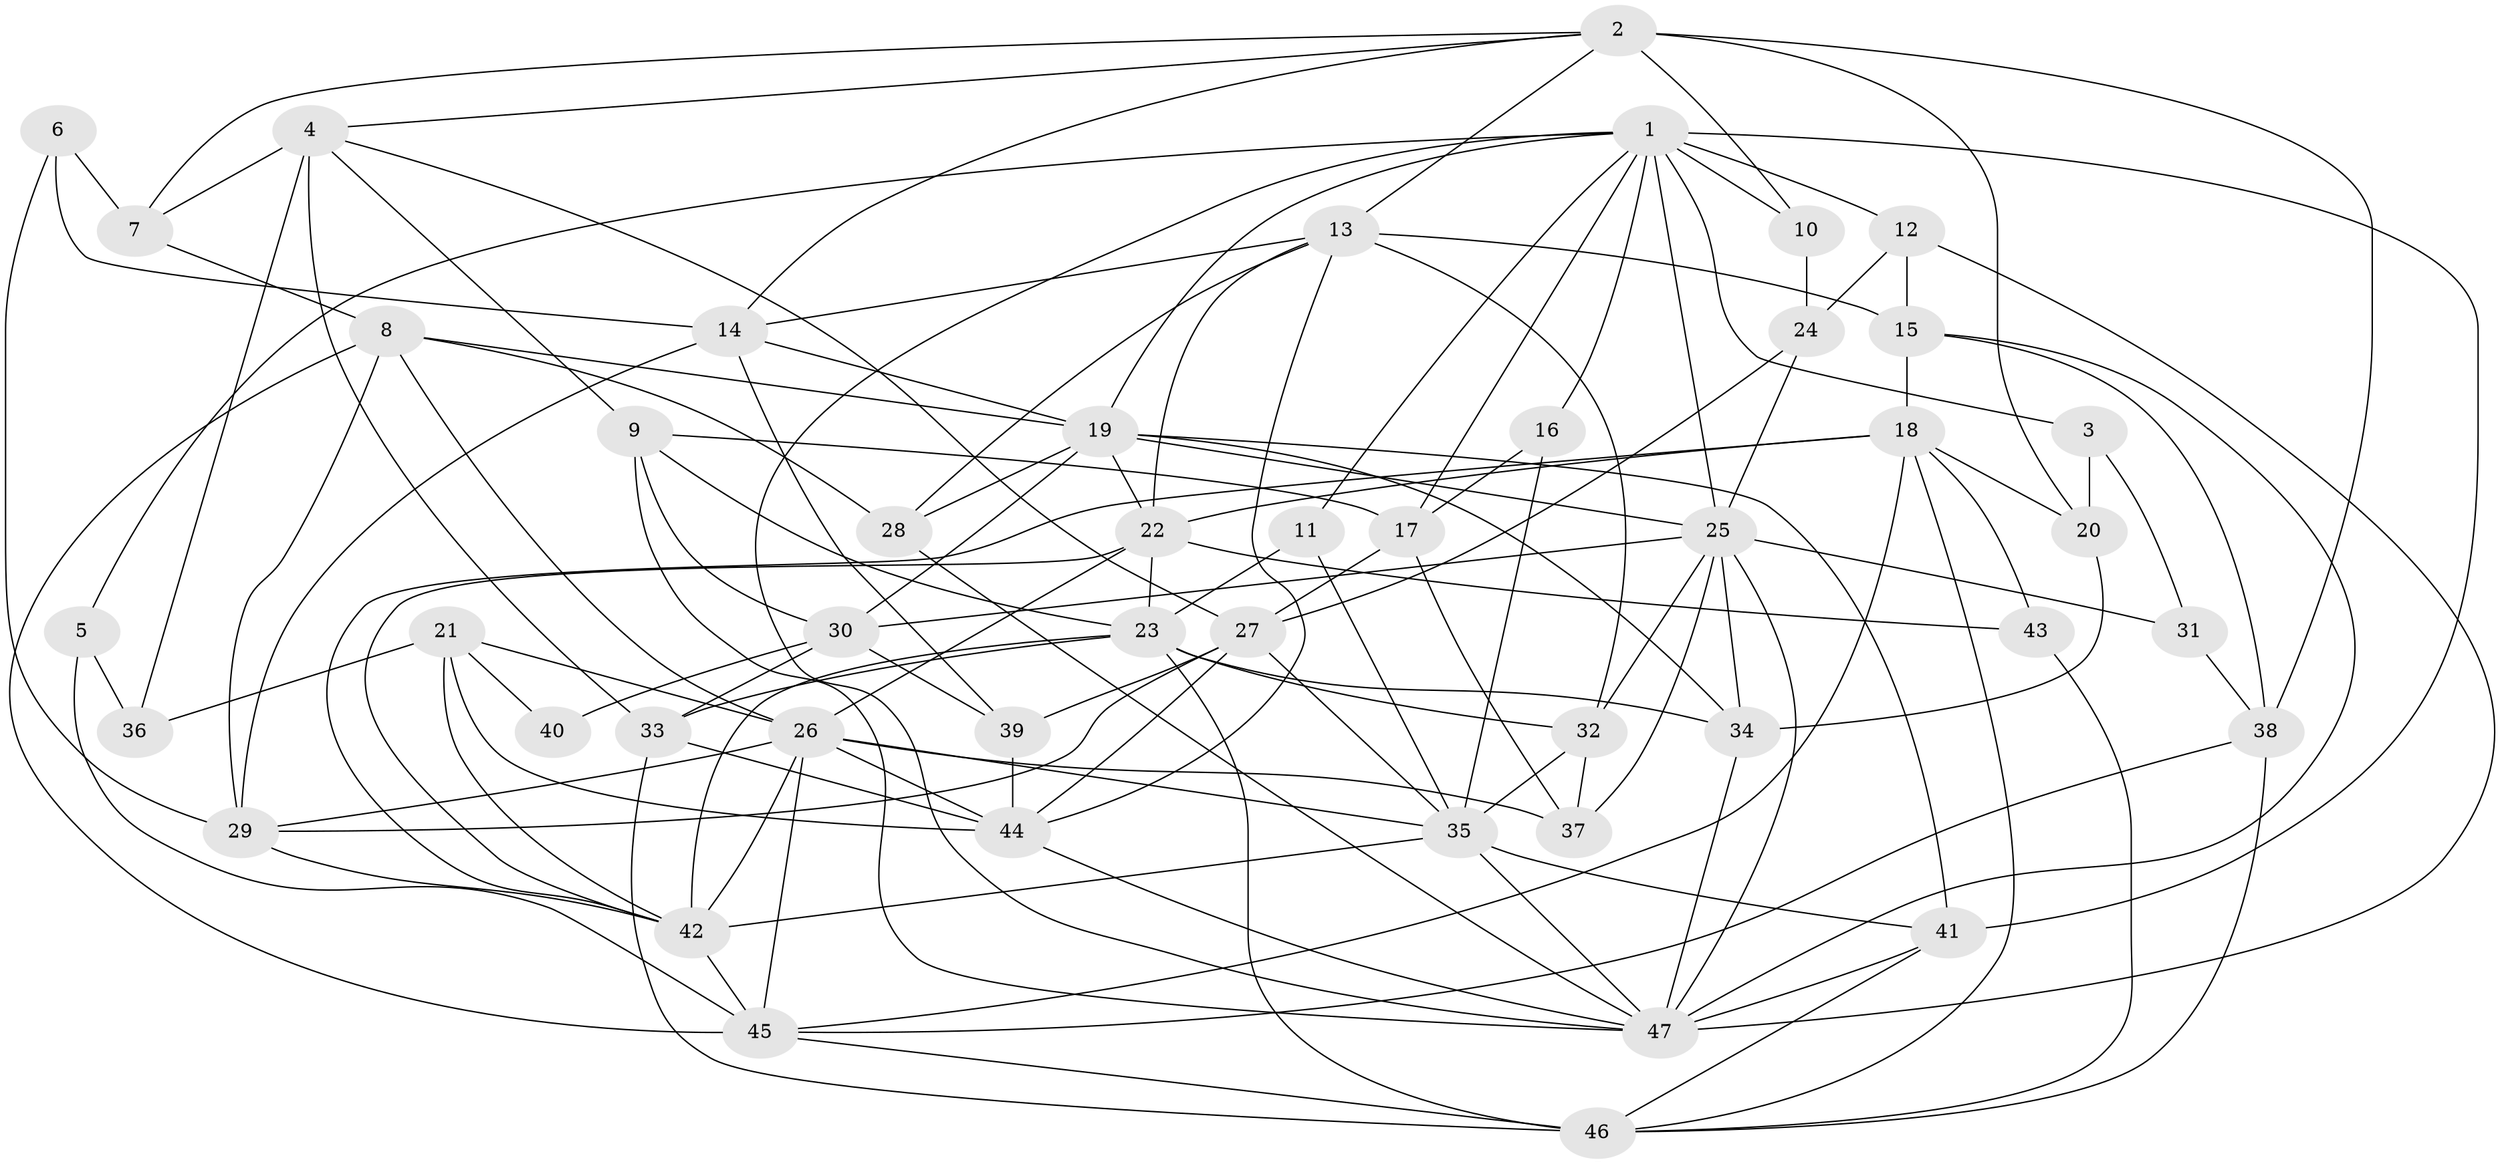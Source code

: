 // original degree distribution, {6: 0.08602150537634409, 4: 0.21505376344086022, 3: 0.3225806451612903, 5: 0.17204301075268819, 7: 0.06451612903225806, 8: 0.010752688172043012, 2: 0.12903225806451613}
// Generated by graph-tools (version 1.1) at 2025/02/03/09/25 03:02:13]
// undirected, 47 vertices, 130 edges
graph export_dot {
graph [start="1"]
  node [color=gray90,style=filled];
  1;
  2;
  3;
  4;
  5;
  6;
  7;
  8;
  9;
  10;
  11;
  12;
  13;
  14;
  15;
  16;
  17;
  18;
  19;
  20;
  21;
  22;
  23;
  24;
  25;
  26;
  27;
  28;
  29;
  30;
  31;
  32;
  33;
  34;
  35;
  36;
  37;
  38;
  39;
  40;
  41;
  42;
  43;
  44;
  45;
  46;
  47;
  1 -- 3 [weight=1.0];
  1 -- 5 [weight=1.0];
  1 -- 10 [weight=1.0];
  1 -- 11 [weight=1.0];
  1 -- 12 [weight=1.0];
  1 -- 16 [weight=1.0];
  1 -- 17 [weight=1.0];
  1 -- 19 [weight=1.0];
  1 -- 25 [weight=2.0];
  1 -- 41 [weight=1.0];
  1 -- 47 [weight=1.0];
  2 -- 4 [weight=1.0];
  2 -- 7 [weight=1.0];
  2 -- 10 [weight=1.0];
  2 -- 13 [weight=1.0];
  2 -- 14 [weight=1.0];
  2 -- 20 [weight=2.0];
  2 -- 38 [weight=1.0];
  3 -- 20 [weight=1.0];
  3 -- 31 [weight=1.0];
  4 -- 7 [weight=1.0];
  4 -- 9 [weight=1.0];
  4 -- 27 [weight=1.0];
  4 -- 33 [weight=1.0];
  4 -- 36 [weight=2.0];
  5 -- 36 [weight=1.0];
  5 -- 45 [weight=1.0];
  6 -- 7 [weight=1.0];
  6 -- 14 [weight=1.0];
  6 -- 29 [weight=1.0];
  7 -- 8 [weight=1.0];
  8 -- 19 [weight=1.0];
  8 -- 26 [weight=1.0];
  8 -- 28 [weight=1.0];
  8 -- 29 [weight=1.0];
  8 -- 45 [weight=2.0];
  9 -- 17 [weight=1.0];
  9 -- 23 [weight=1.0];
  9 -- 30 [weight=1.0];
  9 -- 47 [weight=1.0];
  10 -- 24 [weight=1.0];
  11 -- 23 [weight=1.0];
  11 -- 35 [weight=1.0];
  12 -- 15 [weight=1.0];
  12 -- 24 [weight=1.0];
  12 -- 47 [weight=1.0];
  13 -- 14 [weight=1.0];
  13 -- 15 [weight=2.0];
  13 -- 22 [weight=1.0];
  13 -- 28 [weight=1.0];
  13 -- 32 [weight=2.0];
  13 -- 44 [weight=1.0];
  14 -- 19 [weight=1.0];
  14 -- 29 [weight=1.0];
  14 -- 39 [weight=1.0];
  15 -- 18 [weight=1.0];
  15 -- 38 [weight=1.0];
  15 -- 47 [weight=1.0];
  16 -- 17 [weight=1.0];
  16 -- 35 [weight=1.0];
  17 -- 27 [weight=1.0];
  17 -- 37 [weight=1.0];
  18 -- 20 [weight=1.0];
  18 -- 22 [weight=1.0];
  18 -- 42 [weight=1.0];
  18 -- 43 [weight=1.0];
  18 -- 45 [weight=1.0];
  18 -- 46 [weight=1.0];
  19 -- 22 [weight=1.0];
  19 -- 25 [weight=1.0];
  19 -- 28 [weight=1.0];
  19 -- 30 [weight=1.0];
  19 -- 34 [weight=1.0];
  19 -- 41 [weight=1.0];
  20 -- 34 [weight=1.0];
  21 -- 26 [weight=1.0];
  21 -- 36 [weight=1.0];
  21 -- 40 [weight=1.0];
  21 -- 42 [weight=1.0];
  21 -- 44 [weight=2.0];
  22 -- 23 [weight=1.0];
  22 -- 26 [weight=1.0];
  22 -- 42 [weight=1.0];
  22 -- 43 [weight=1.0];
  23 -- 32 [weight=1.0];
  23 -- 33 [weight=1.0];
  23 -- 34 [weight=1.0];
  23 -- 42 [weight=1.0];
  23 -- 46 [weight=1.0];
  24 -- 25 [weight=1.0];
  24 -- 27 [weight=1.0];
  25 -- 30 [weight=1.0];
  25 -- 31 [weight=1.0];
  25 -- 32 [weight=1.0];
  25 -- 34 [weight=1.0];
  25 -- 37 [weight=1.0];
  25 -- 47 [weight=1.0];
  26 -- 29 [weight=1.0];
  26 -- 35 [weight=1.0];
  26 -- 37 [weight=1.0];
  26 -- 42 [weight=1.0];
  26 -- 44 [weight=1.0];
  26 -- 45 [weight=1.0];
  27 -- 29 [weight=1.0];
  27 -- 35 [weight=1.0];
  27 -- 39 [weight=1.0];
  27 -- 44 [weight=1.0];
  28 -- 47 [weight=1.0];
  29 -- 42 [weight=1.0];
  30 -- 33 [weight=1.0];
  30 -- 39 [weight=1.0];
  30 -- 40 [weight=1.0];
  31 -- 38 [weight=1.0];
  32 -- 35 [weight=1.0];
  32 -- 37 [weight=1.0];
  33 -- 44 [weight=1.0];
  33 -- 46 [weight=2.0];
  34 -- 47 [weight=1.0];
  35 -- 41 [weight=1.0];
  35 -- 42 [weight=1.0];
  35 -- 47 [weight=2.0];
  38 -- 45 [weight=1.0];
  38 -- 46 [weight=1.0];
  39 -- 44 [weight=1.0];
  41 -- 46 [weight=1.0];
  41 -- 47 [weight=1.0];
  42 -- 45 [weight=1.0];
  43 -- 46 [weight=1.0];
  44 -- 47 [weight=1.0];
  45 -- 46 [weight=1.0];
}
